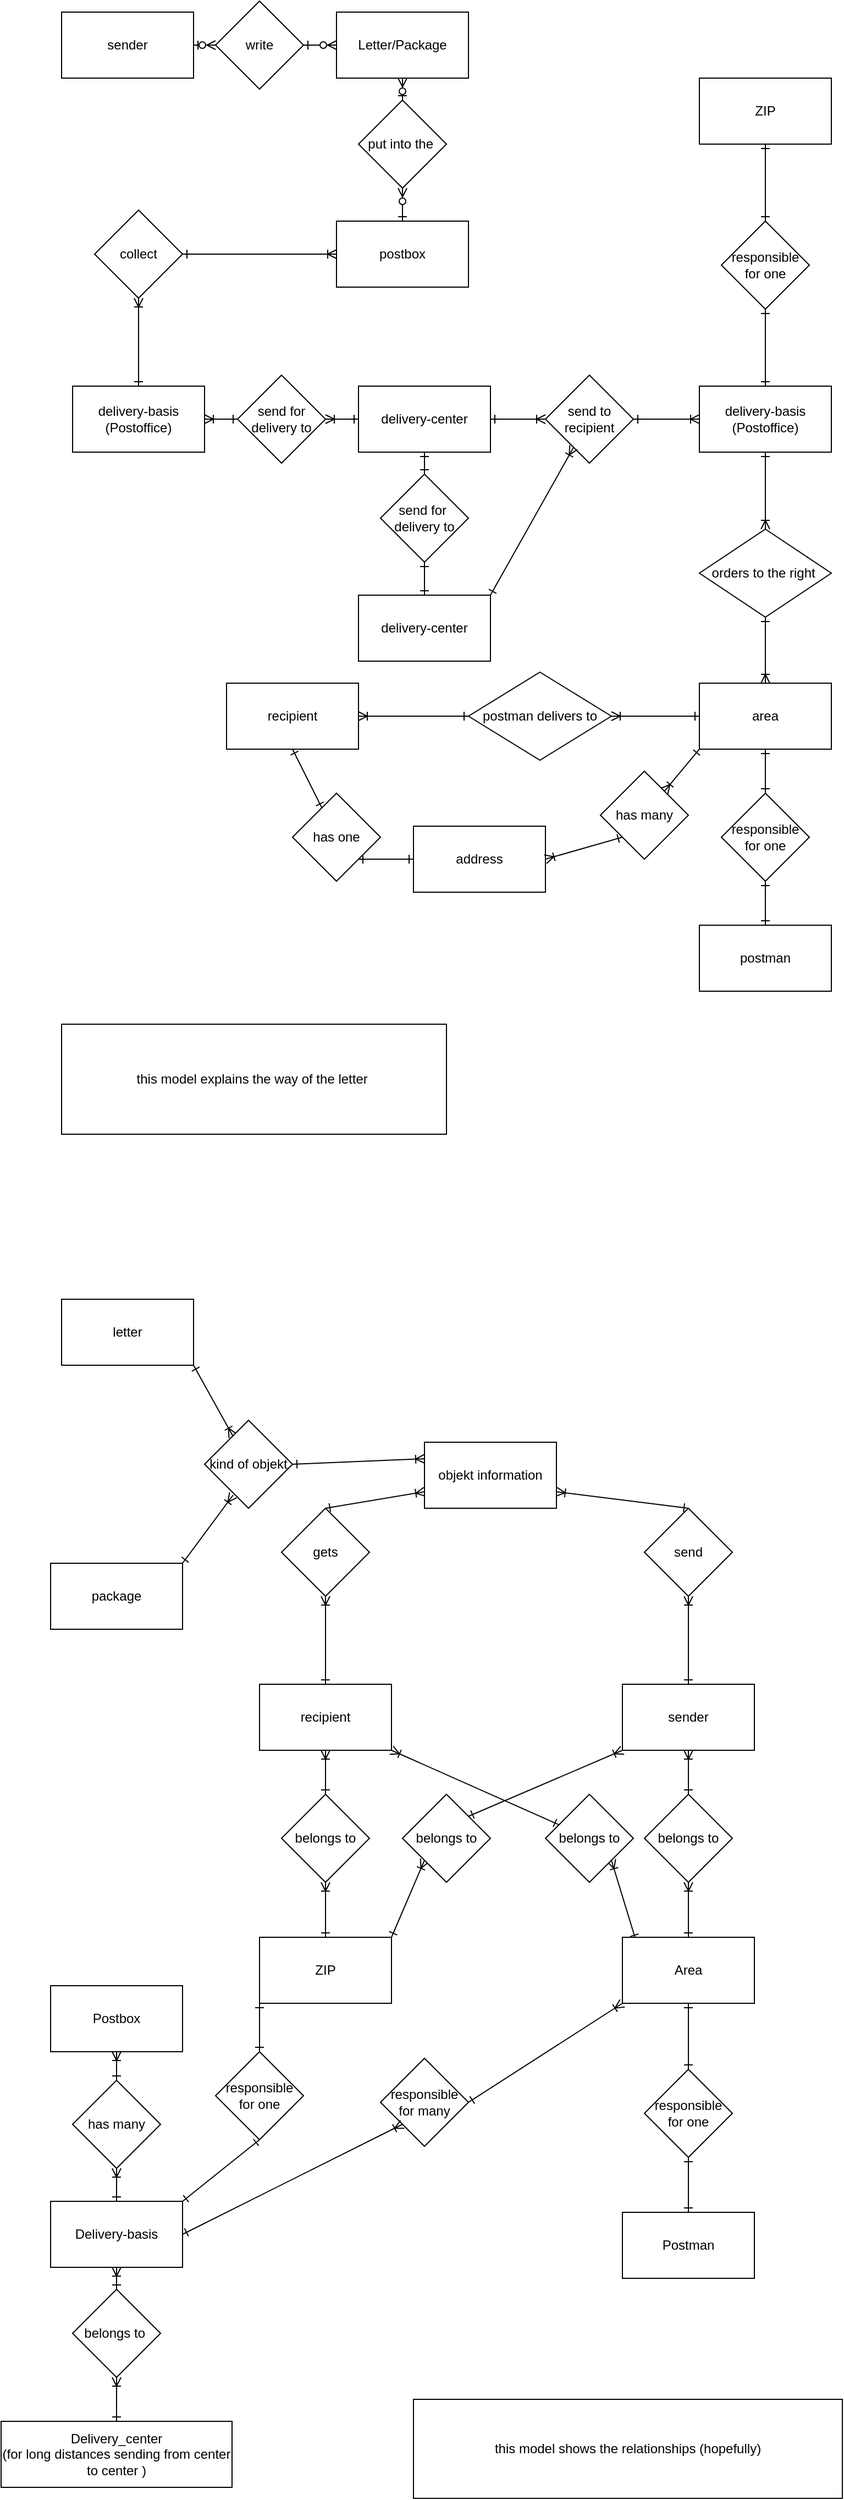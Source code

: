 <mxfile version="12.8.5" type="device"><diagram id="edOF8T8PqIY1LaPOiRsT" name="Page-1"><mxGraphModel dx="1422" dy="762" grid="1" gridSize="10" guides="1" tooltips="1" connect="1" arrows="1" fold="1" page="1" pageScale="1" pageWidth="827" pageHeight="1169" math="0" shadow="0"><root><mxCell id="0"/><mxCell id="1" parent="0"/><mxCell id="m-v236DEvFzJrgED4BsX-24" style="edgeStyle=none;rounded=0;orthogonalLoop=1;jettySize=auto;html=1;exitX=1;exitY=0.5;exitDx=0;exitDy=0;entryX=0;entryY=0.5;entryDx=0;entryDy=0;startArrow=ERone;startFill=0;endArrow=ERzeroToMany;endFill=1;" edge="1" parent="1" source="m-v236DEvFzJrgED4BsX-1" target="m-v236DEvFzJrgED4BsX-5"><mxGeometry relative="1" as="geometry"/></mxCell><mxCell id="m-v236DEvFzJrgED4BsX-1" value="sender" style="rounded=0;whiteSpace=wrap;html=1;" vertex="1" parent="1"><mxGeometry x="60" y="50" width="120" height="60" as="geometry"/></mxCell><mxCell id="m-v236DEvFzJrgED4BsX-29" style="edgeStyle=none;rounded=0;orthogonalLoop=1;jettySize=auto;html=1;exitX=0.5;exitY=0;exitDx=0;exitDy=0;entryX=0.5;entryY=1;entryDx=0;entryDy=0;startArrow=ERone;startFill=0;endArrow=ERzeroToMany;endFill=1;" edge="1" parent="1" source="m-v236DEvFzJrgED4BsX-2" target="m-v236DEvFzJrgED4BsX-3"><mxGeometry relative="1" as="geometry"/></mxCell><mxCell id="m-v236DEvFzJrgED4BsX-2" value="postbox" style="rounded=0;whiteSpace=wrap;html=1;" vertex="1" parent="1"><mxGeometry x="310" y="240" width="120" height="60" as="geometry"/></mxCell><mxCell id="m-v236DEvFzJrgED4BsX-28" style="edgeStyle=none;rounded=0;orthogonalLoop=1;jettySize=auto;html=1;exitX=0.5;exitY=0;exitDx=0;exitDy=0;entryX=0.5;entryY=1;entryDx=0;entryDy=0;startArrow=ERone;startFill=0;endArrow=ERzeroToMany;endFill=1;" edge="1" parent="1" source="m-v236DEvFzJrgED4BsX-3" target="m-v236DEvFzJrgED4BsX-4"><mxGeometry relative="1" as="geometry"/></mxCell><mxCell id="m-v236DEvFzJrgED4BsX-3" value="put into the&amp;nbsp;" style="rhombus;whiteSpace=wrap;html=1;" vertex="1" parent="1"><mxGeometry x="330" y="130" width="80" height="80" as="geometry"/></mxCell><mxCell id="m-v236DEvFzJrgED4BsX-4" value="Letter/Package" style="rounded=0;whiteSpace=wrap;html=1;" vertex="1" parent="1"><mxGeometry x="310" y="50" width="120" height="60" as="geometry"/></mxCell><mxCell id="m-v236DEvFzJrgED4BsX-23" style="edgeStyle=none;rounded=0;orthogonalLoop=1;jettySize=auto;html=1;exitX=1;exitY=0.5;exitDx=0;exitDy=0;entryX=0;entryY=0.5;entryDx=0;entryDy=0;endArrow=ERzeroToMany;endFill=1;startArrow=ERone;startFill=0;" edge="1" parent="1" source="m-v236DEvFzJrgED4BsX-5" target="m-v236DEvFzJrgED4BsX-4"><mxGeometry relative="1" as="geometry"/></mxCell><mxCell id="m-v236DEvFzJrgED4BsX-5" value="write" style="rhombus;whiteSpace=wrap;html=1;" vertex="1" parent="1"><mxGeometry x="200" y="40" width="80" height="80" as="geometry"/></mxCell><mxCell id="m-v236DEvFzJrgED4BsX-31" style="edgeStyle=none;rounded=0;orthogonalLoop=1;jettySize=auto;html=1;exitX=1;exitY=0.5;exitDx=0;exitDy=0;entryX=0;entryY=0.5;entryDx=0;entryDy=0;startArrow=ERone;startFill=0;endArrow=ERoneToMany;endFill=0;" edge="1" parent="1" source="m-v236DEvFzJrgED4BsX-6" target="m-v236DEvFzJrgED4BsX-2"><mxGeometry relative="1" as="geometry"/></mxCell><mxCell id="m-v236DEvFzJrgED4BsX-6" value="collect" style="rhombus;whiteSpace=wrap;html=1;" vertex="1" parent="1"><mxGeometry x="90" y="230" width="80" height="80" as="geometry"/></mxCell><mxCell id="m-v236DEvFzJrgED4BsX-30" style="edgeStyle=none;rounded=0;orthogonalLoop=1;jettySize=auto;html=1;exitX=0.5;exitY=0;exitDx=0;exitDy=0;entryX=0.5;entryY=1;entryDx=0;entryDy=0;startArrow=ERone;startFill=0;endArrow=ERoneToMany;endFill=0;" edge="1" parent="1" source="m-v236DEvFzJrgED4BsX-7" target="m-v236DEvFzJrgED4BsX-6"><mxGeometry relative="1" as="geometry"/></mxCell><mxCell id="m-v236DEvFzJrgED4BsX-7" value="delivery-basis&lt;br&gt;(Postoffice)" style="rounded=0;whiteSpace=wrap;html=1;" vertex="1" parent="1"><mxGeometry x="70" y="390" width="120" height="60" as="geometry"/></mxCell><mxCell id="m-v236DEvFzJrgED4BsX-32" style="edgeStyle=none;rounded=0;orthogonalLoop=1;jettySize=auto;html=1;exitX=0;exitY=0.5;exitDx=0;exitDy=0;entryX=1;entryY=0.5;entryDx=0;entryDy=0;startArrow=ERone;startFill=0;endArrow=ERoneToMany;endFill=0;" edge="1" parent="1" source="m-v236DEvFzJrgED4BsX-8" target="m-v236DEvFzJrgED4BsX-9"><mxGeometry relative="1" as="geometry"/></mxCell><mxCell id="m-v236DEvFzJrgED4BsX-34" style="edgeStyle=none;rounded=0;orthogonalLoop=1;jettySize=auto;html=1;exitX=1;exitY=0.5;exitDx=0;exitDy=0;entryX=0;entryY=0.5;entryDx=0;entryDy=0;startArrow=ERone;startFill=0;endArrow=ERoneToMany;endFill=0;" edge="1" parent="1" source="m-v236DEvFzJrgED4BsX-8" target="m-v236DEvFzJrgED4BsX-10"><mxGeometry relative="1" as="geometry"/></mxCell><mxCell id="m-v236DEvFzJrgED4BsX-63" style="edgeStyle=none;rounded=0;orthogonalLoop=1;jettySize=auto;html=1;exitX=0.5;exitY=1;exitDx=0;exitDy=0;entryX=0.5;entryY=0;entryDx=0;entryDy=0;startArrow=ERone;startFill=0;endArrow=ERone;endFill=0;" edge="1" parent="1" source="m-v236DEvFzJrgED4BsX-65" target="m-v236DEvFzJrgED4BsX-62"><mxGeometry relative="1" as="geometry"/></mxCell><mxCell id="m-v236DEvFzJrgED4BsX-8" value="delivery-center" style="rounded=0;whiteSpace=wrap;html=1;" vertex="1" parent="1"><mxGeometry x="330" y="390" width="120" height="60" as="geometry"/></mxCell><mxCell id="m-v236DEvFzJrgED4BsX-33" style="edgeStyle=none;rounded=0;orthogonalLoop=1;jettySize=auto;html=1;exitX=0;exitY=0.5;exitDx=0;exitDy=0;entryX=1;entryY=0.5;entryDx=0;entryDy=0;startArrow=ERone;startFill=0;endArrow=ERoneToMany;endFill=0;" edge="1" parent="1" source="m-v236DEvFzJrgED4BsX-9" target="m-v236DEvFzJrgED4BsX-7"><mxGeometry relative="1" as="geometry"/></mxCell><mxCell id="m-v236DEvFzJrgED4BsX-9" value="send for delivery to" style="rhombus;whiteSpace=wrap;html=1;" vertex="1" parent="1"><mxGeometry x="220" y="380" width="80" height="80" as="geometry"/></mxCell><mxCell id="m-v236DEvFzJrgED4BsX-35" style="edgeStyle=none;rounded=0;orthogonalLoop=1;jettySize=auto;html=1;exitX=1;exitY=0.5;exitDx=0;exitDy=0;entryX=0;entryY=0.5;entryDx=0;entryDy=0;startArrow=ERone;startFill=0;endArrow=ERoneToMany;endFill=0;" edge="1" parent="1" source="m-v236DEvFzJrgED4BsX-10" target="m-v236DEvFzJrgED4BsX-11"><mxGeometry relative="1" as="geometry"/></mxCell><mxCell id="m-v236DEvFzJrgED4BsX-10" value="send to recipient" style="rhombus;whiteSpace=wrap;html=1;" vertex="1" parent="1"><mxGeometry x="500" y="380" width="80" height="80" as="geometry"/></mxCell><mxCell id="m-v236DEvFzJrgED4BsX-36" style="edgeStyle=none;rounded=0;orthogonalLoop=1;jettySize=auto;html=1;exitX=0.5;exitY=1;exitDx=0;exitDy=0;entryX=0.5;entryY=0;entryDx=0;entryDy=0;startArrow=ERone;startFill=0;endArrow=ERoneToMany;endFill=0;" edge="1" parent="1" source="m-v236DEvFzJrgED4BsX-11" target="m-v236DEvFzJrgED4BsX-12"><mxGeometry relative="1" as="geometry"/></mxCell><mxCell id="m-v236DEvFzJrgED4BsX-11" value="delivery-basis&lt;br&gt;(Postoffice)" style="rounded=0;whiteSpace=wrap;html=1;" vertex="1" parent="1"><mxGeometry x="640" y="390" width="120" height="60" as="geometry"/></mxCell><mxCell id="m-v236DEvFzJrgED4BsX-37" style="edgeStyle=none;rounded=0;orthogonalLoop=1;jettySize=auto;html=1;exitX=0.5;exitY=1;exitDx=0;exitDy=0;entryX=0.5;entryY=0;entryDx=0;entryDy=0;startArrow=ERone;startFill=0;endArrow=ERoneToMany;endFill=0;" edge="1" parent="1" source="m-v236DEvFzJrgED4BsX-12" target="m-v236DEvFzJrgED4BsX-13"><mxGeometry relative="1" as="geometry"/></mxCell><mxCell id="m-v236DEvFzJrgED4BsX-12" value="orders to the right&amp;nbsp;" style="rhombus;whiteSpace=wrap;html=1;" vertex="1" parent="1"><mxGeometry x="640" y="520" width="120" height="80" as="geometry"/></mxCell><mxCell id="m-v236DEvFzJrgED4BsX-38" style="edgeStyle=none;rounded=0;orthogonalLoop=1;jettySize=auto;html=1;exitX=0;exitY=0.5;exitDx=0;exitDy=0;entryX=1;entryY=0.5;entryDx=0;entryDy=0;startArrow=ERone;startFill=0;endArrow=ERoneToMany;endFill=0;" edge="1" parent="1" source="m-v236DEvFzJrgED4BsX-13" target="m-v236DEvFzJrgED4BsX-14"><mxGeometry relative="1" as="geometry"/></mxCell><mxCell id="m-v236DEvFzJrgED4BsX-42" style="edgeStyle=none;rounded=0;orthogonalLoop=1;jettySize=auto;html=1;exitX=0.5;exitY=1;exitDx=0;exitDy=0;entryX=0.5;entryY=0;entryDx=0;entryDy=0;startArrow=ERone;startFill=0;endArrow=ERone;endFill=0;" edge="1" parent="1" source="m-v236DEvFzJrgED4BsX-13" target="m-v236DEvFzJrgED4BsX-15"><mxGeometry relative="1" as="geometry"/></mxCell><mxCell id="m-v236DEvFzJrgED4BsX-50" style="edgeStyle=none;rounded=0;orthogonalLoop=1;jettySize=auto;html=1;exitX=0;exitY=1;exitDx=0;exitDy=0;startArrow=ERone;startFill=0;endArrow=ERoneToMany;endFill=0;" edge="1" parent="1" source="m-v236DEvFzJrgED4BsX-13" target="m-v236DEvFzJrgED4BsX-46"><mxGeometry relative="1" as="geometry"/></mxCell><mxCell id="m-v236DEvFzJrgED4BsX-13" value="area" style="rounded=0;whiteSpace=wrap;html=1;" vertex="1" parent="1"><mxGeometry x="640" y="660" width="120" height="60" as="geometry"/></mxCell><mxCell id="m-v236DEvFzJrgED4BsX-39" style="edgeStyle=none;rounded=0;orthogonalLoop=1;jettySize=auto;html=1;exitX=0;exitY=0.5;exitDx=0;exitDy=0;entryX=1;entryY=0.5;entryDx=0;entryDy=0;startArrow=ERone;startFill=0;endArrow=ERoneToMany;endFill=0;" edge="1" parent="1" source="m-v236DEvFzJrgED4BsX-14" target="m-v236DEvFzJrgED4BsX-17"><mxGeometry relative="1" as="geometry"/></mxCell><mxCell id="m-v236DEvFzJrgED4BsX-14" value="postman delivers to" style="rhombus;whiteSpace=wrap;html=1;" vertex="1" parent="1"><mxGeometry x="430" y="650" width="130" height="80" as="geometry"/></mxCell><mxCell id="m-v236DEvFzJrgED4BsX-43" style="edgeStyle=none;rounded=0;orthogonalLoop=1;jettySize=auto;html=1;exitX=0.5;exitY=1;exitDx=0;exitDy=0;entryX=0.5;entryY=0;entryDx=0;entryDy=0;startArrow=ERone;startFill=0;endArrow=ERone;endFill=0;" edge="1" parent="1" source="m-v236DEvFzJrgED4BsX-15" target="m-v236DEvFzJrgED4BsX-16"><mxGeometry relative="1" as="geometry"/></mxCell><mxCell id="m-v236DEvFzJrgED4BsX-15" value="responsible for one" style="rhombus;whiteSpace=wrap;html=1;" vertex="1" parent="1"><mxGeometry x="660" y="760" width="80" height="80" as="geometry"/></mxCell><mxCell id="m-v236DEvFzJrgED4BsX-16" value="postman" style="rounded=0;whiteSpace=wrap;html=1;" vertex="1" parent="1"><mxGeometry x="640" y="880" width="120" height="60" as="geometry"/></mxCell><mxCell id="m-v236DEvFzJrgED4BsX-48" style="edgeStyle=none;rounded=0;orthogonalLoop=1;jettySize=auto;html=1;exitX=0.5;exitY=1;exitDx=0;exitDy=0;startArrow=ERone;startFill=0;endArrow=ERone;endFill=0;" edge="1" parent="1" source="m-v236DEvFzJrgED4BsX-17" target="m-v236DEvFzJrgED4BsX-47"><mxGeometry relative="1" as="geometry"/></mxCell><mxCell id="m-v236DEvFzJrgED4BsX-17" value="recipient" style="rounded=0;whiteSpace=wrap;html=1;" vertex="1" parent="1"><mxGeometry x="210" y="660" width="120" height="60" as="geometry"/></mxCell><mxCell id="m-v236DEvFzJrgED4BsX-41" style="edgeStyle=none;rounded=0;orthogonalLoop=1;jettySize=auto;html=1;exitX=0.5;exitY=1;exitDx=0;exitDy=0;entryX=0.5;entryY=0;entryDx=0;entryDy=0;startArrow=ERone;startFill=0;endArrow=ERone;endFill=0;" edge="1" parent="1" source="m-v236DEvFzJrgED4BsX-18" target="m-v236DEvFzJrgED4BsX-11"><mxGeometry relative="1" as="geometry"/></mxCell><mxCell id="m-v236DEvFzJrgED4BsX-18" value="responsible&lt;br&gt;for one" style="rhombus;whiteSpace=wrap;html=1;" vertex="1" parent="1"><mxGeometry x="660" y="240" width="80" height="80" as="geometry"/></mxCell><mxCell id="m-v236DEvFzJrgED4BsX-40" style="edgeStyle=none;rounded=0;orthogonalLoop=1;jettySize=auto;html=1;exitX=0.5;exitY=1;exitDx=0;exitDy=0;entryX=0.5;entryY=0;entryDx=0;entryDy=0;startArrow=ERone;startFill=0;endArrow=ERone;endFill=0;" edge="1" parent="1" source="m-v236DEvFzJrgED4BsX-19" target="m-v236DEvFzJrgED4BsX-18"><mxGeometry relative="1" as="geometry"/></mxCell><mxCell id="m-v236DEvFzJrgED4BsX-19" value="ZIP" style="rounded=0;whiteSpace=wrap;html=1;" vertex="1" parent="1"><mxGeometry x="640" y="110" width="120" height="60" as="geometry"/></mxCell><mxCell id="m-v236DEvFzJrgED4BsX-44" value="this model explains the way of the letter&amp;nbsp;" style="rounded=0;whiteSpace=wrap;html=1;" vertex="1" parent="1"><mxGeometry x="60" y="970" width="350" height="100" as="geometry"/></mxCell><mxCell id="m-v236DEvFzJrgED4BsX-45" value="address" style="rounded=0;whiteSpace=wrap;html=1;" vertex="1" parent="1"><mxGeometry x="380" y="790" width="120" height="60" as="geometry"/></mxCell><mxCell id="m-v236DEvFzJrgED4BsX-51" style="edgeStyle=none;rounded=0;orthogonalLoop=1;jettySize=auto;html=1;exitX=0;exitY=1;exitDx=0;exitDy=0;entryX=1;entryY=0.5;entryDx=0;entryDy=0;startArrow=ERone;startFill=0;endArrow=ERoneToMany;endFill=0;" edge="1" parent="1" source="m-v236DEvFzJrgED4BsX-46" target="m-v236DEvFzJrgED4BsX-45"><mxGeometry relative="1" as="geometry"/></mxCell><mxCell id="m-v236DEvFzJrgED4BsX-46" value="has many" style="rhombus;whiteSpace=wrap;html=1;" vertex="1" parent="1"><mxGeometry x="550" y="740" width="80" height="80" as="geometry"/></mxCell><mxCell id="m-v236DEvFzJrgED4BsX-49" style="edgeStyle=none;rounded=0;orthogonalLoop=1;jettySize=auto;html=1;exitX=1;exitY=1;exitDx=0;exitDy=0;entryX=0;entryY=0.5;entryDx=0;entryDy=0;startArrow=ERone;startFill=0;endArrow=ERone;endFill=0;" edge="1" parent="1" source="m-v236DEvFzJrgED4BsX-47" target="m-v236DEvFzJrgED4BsX-45"><mxGeometry relative="1" as="geometry"/></mxCell><mxCell id="m-v236DEvFzJrgED4BsX-47" value="has one" style="rhombus;whiteSpace=wrap;html=1;" vertex="1" parent="1"><mxGeometry x="270" y="760" width="80" height="80" as="geometry"/></mxCell><mxCell id="m-v236DEvFzJrgED4BsX-72" style="edgeStyle=none;rounded=0;orthogonalLoop=1;jettySize=auto;html=1;entryX=1;entryY=0.75;entryDx=0;entryDy=0;startArrow=ERone;startFill=0;endArrow=ERoneToMany;endFill=0;exitX=0.5;exitY=0;exitDx=0;exitDy=0;" edge="1" parent="1" source="m-v236DEvFzJrgED4BsX-77" target="m-v236DEvFzJrgED4BsX-57"><mxGeometry relative="1" as="geometry"/></mxCell><mxCell id="m-v236DEvFzJrgED4BsX-88" style="edgeStyle=none;rounded=0;orthogonalLoop=1;jettySize=auto;html=1;exitX=0;exitY=1;exitDx=0;exitDy=0;entryX=1;entryY=0;entryDx=0;entryDy=0;startArrow=ERoneToMany;startFill=0;endArrow=ERone;endFill=0;" edge="1" parent="1" source="m-v236DEvFzJrgED4BsX-105" target="m-v236DEvFzJrgED4BsX-80"><mxGeometry relative="1" as="geometry"/></mxCell><mxCell id="m-v236DEvFzJrgED4BsX-91" style="edgeStyle=none;rounded=0;orthogonalLoop=1;jettySize=auto;html=1;exitX=0.5;exitY=1;exitDx=0;exitDy=0;entryX=0.5;entryY=0;entryDx=0;entryDy=0;startArrow=ERoneToMany;startFill=0;endArrow=ERone;endFill=0;" edge="1" parent="1" source="m-v236DEvFzJrgED4BsX-101" target="m-v236DEvFzJrgED4BsX-81"><mxGeometry relative="1" as="geometry"/></mxCell><mxCell id="m-v236DEvFzJrgED4BsX-52" value="sender" style="rounded=0;whiteSpace=wrap;html=1;" vertex="1" parent="1"><mxGeometry x="570" y="1570" width="120" height="60" as="geometry"/></mxCell><mxCell id="m-v236DEvFzJrgED4BsX-71" style="edgeStyle=none;rounded=0;orthogonalLoop=1;jettySize=auto;html=1;exitX=0.5;exitY=0;exitDx=0;exitDy=0;entryX=0;entryY=0.75;entryDx=0;entryDy=0;startArrow=ERone;startFill=0;endArrow=ERoneToMany;endFill=0;" edge="1" parent="1" source="m-v236DEvFzJrgED4BsX-76" target="m-v236DEvFzJrgED4BsX-57"><mxGeometry relative="1" as="geometry"/></mxCell><mxCell id="m-v236DEvFzJrgED4BsX-82" style="edgeStyle=none;rounded=0;orthogonalLoop=1;jettySize=auto;html=1;exitX=0.5;exitY=1;exitDx=0;exitDy=0;entryX=0.5;entryY=0;entryDx=0;entryDy=0;startArrow=ERoneToMany;startFill=0;endArrow=ERone;endFill=0;" edge="1" parent="1" source="m-v236DEvFzJrgED4BsX-103" target="m-v236DEvFzJrgED4BsX-80"><mxGeometry relative="1" as="geometry"/></mxCell><mxCell id="m-v236DEvFzJrgED4BsX-90" style="edgeStyle=none;rounded=0;orthogonalLoop=1;jettySize=auto;html=1;exitX=1;exitY=1;exitDx=0;exitDy=0;entryX=0.1;entryY=0.033;entryDx=0;entryDy=0;entryPerimeter=0;startArrow=ERoneToMany;startFill=0;endArrow=ERone;endFill=0;" edge="1" parent="1" source="m-v236DEvFzJrgED4BsX-108" target="m-v236DEvFzJrgED4BsX-81"><mxGeometry relative="1" as="geometry"/></mxCell><mxCell id="m-v236DEvFzJrgED4BsX-53" value="recipient" style="rounded=0;whiteSpace=wrap;html=1;" vertex="1" parent="1"><mxGeometry x="240" y="1570" width="120" height="60" as="geometry"/></mxCell><mxCell id="m-v236DEvFzJrgED4BsX-68" style="edgeStyle=none;rounded=0;orthogonalLoop=1;jettySize=auto;html=1;exitX=1;exitY=1;exitDx=0;exitDy=0;startArrow=ERone;startFill=0;endArrow=ERoneToMany;endFill=0;" edge="1" parent="1" source="m-v236DEvFzJrgED4BsX-54" target="m-v236DEvFzJrgED4BsX-67"><mxGeometry relative="1" as="geometry"/></mxCell><mxCell id="m-v236DEvFzJrgED4BsX-54" value="letter" style="rounded=0;whiteSpace=wrap;html=1;" vertex="1" parent="1"><mxGeometry x="60" y="1220" width="120" height="60" as="geometry"/></mxCell><mxCell id="m-v236DEvFzJrgED4BsX-69" style="edgeStyle=none;rounded=0;orthogonalLoop=1;jettySize=auto;html=1;exitX=1;exitY=0;exitDx=0;exitDy=0;entryX=0.325;entryY=0.85;entryDx=0;entryDy=0;entryPerimeter=0;startArrow=ERone;startFill=0;endArrow=ERoneToMany;endFill=0;" edge="1" parent="1" source="m-v236DEvFzJrgED4BsX-55" target="m-v236DEvFzJrgED4BsX-67"><mxGeometry relative="1" as="geometry"/></mxCell><mxCell id="m-v236DEvFzJrgED4BsX-55" value="package" style="rounded=0;whiteSpace=wrap;html=1;" vertex="1" parent="1"><mxGeometry x="50" y="1460" width="120" height="60" as="geometry"/></mxCell><mxCell id="m-v236DEvFzJrgED4BsX-57" value="objekt information" style="rounded=0;whiteSpace=wrap;html=1;" vertex="1" parent="1"><mxGeometry x="390" y="1350" width="120" height="60" as="geometry"/></mxCell><mxCell id="m-v236DEvFzJrgED4BsX-58" value="Postbox" style="rounded=0;whiteSpace=wrap;html=1;" vertex="1" parent="1"><mxGeometry x="50" y="1844" width="120" height="60" as="geometry"/></mxCell><mxCell id="m-v236DEvFzJrgED4BsX-75" style="edgeStyle=none;rounded=0;orthogonalLoop=1;jettySize=auto;html=1;exitX=0.5;exitY=0;exitDx=0;exitDy=0;entryX=0.5;entryY=1;entryDx=0;entryDy=0;startArrow=ERone;startFill=0;endArrow=ERoneToMany;endFill=0;" edge="1" parent="1" source="m-v236DEvFzJrgED4BsX-111" target="m-v236DEvFzJrgED4BsX-61"><mxGeometry relative="1" as="geometry"/></mxCell><mxCell id="m-v236DEvFzJrgED4BsX-59" value="Delivery_center&lt;br&gt;(for long distances sending from center to center )" style="rounded=0;whiteSpace=wrap;html=1;" vertex="1" parent="1"><mxGeometry x="5" y="2240" width="210" height="60" as="geometry"/></mxCell><mxCell id="m-v236DEvFzJrgED4BsX-74" style="edgeStyle=none;rounded=0;orthogonalLoop=1;jettySize=auto;html=1;exitX=0.5;exitY=0;exitDx=0;exitDy=0;entryX=0.5;entryY=1;entryDx=0;entryDy=0;startArrow=ERone;startFill=0;endArrow=ERoneToMany;endFill=0;" edge="1" parent="1" source="m-v236DEvFzJrgED4BsX-96" target="m-v236DEvFzJrgED4BsX-58"><mxGeometry relative="1" as="geometry"/></mxCell><mxCell id="m-v236DEvFzJrgED4BsX-92" style="edgeStyle=none;rounded=0;orthogonalLoop=1;jettySize=auto;html=1;exitX=0.5;exitY=0;exitDx=0;exitDy=0;entryX=0;entryY=1;entryDx=0;entryDy=0;startArrow=ERone;startFill=0;endArrow=ERone;endFill=0;" edge="1" parent="1" source="m-v236DEvFzJrgED4BsX-113" target="m-v236DEvFzJrgED4BsX-80"><mxGeometry relative="1" as="geometry"/></mxCell><mxCell id="m-v236DEvFzJrgED4BsX-93" style="edgeStyle=none;rounded=0;orthogonalLoop=1;jettySize=auto;html=1;exitX=1;exitY=0.5;exitDx=0;exitDy=0;entryX=0;entryY=1;entryDx=0;entryDy=0;startArrow=ERone;startFill=0;endArrow=ERoneToMany;endFill=0;" edge="1" parent="1" source="m-v236DEvFzJrgED4BsX-115" target="m-v236DEvFzJrgED4BsX-81"><mxGeometry relative="1" as="geometry"/></mxCell><mxCell id="m-v236DEvFzJrgED4BsX-61" value="Delivery-basis" style="rounded=0;whiteSpace=wrap;html=1;" vertex="1" parent="1"><mxGeometry x="50" y="2040" width="120" height="60" as="geometry"/></mxCell><mxCell id="m-v236DEvFzJrgED4BsX-64" style="edgeStyle=none;rounded=0;orthogonalLoop=1;jettySize=auto;html=1;exitX=1;exitY=0;exitDx=0;exitDy=0;startArrow=ERone;startFill=0;endArrow=ERoneToMany;endFill=0;" edge="1" parent="1" source="m-v236DEvFzJrgED4BsX-62" target="m-v236DEvFzJrgED4BsX-10"><mxGeometry relative="1" as="geometry"/></mxCell><mxCell id="m-v236DEvFzJrgED4BsX-62" value="delivery-center" style="rounded=0;whiteSpace=wrap;html=1;" vertex="1" parent="1"><mxGeometry x="330" y="580" width="120" height="60" as="geometry"/></mxCell><mxCell id="m-v236DEvFzJrgED4BsX-65" value="send for&amp;nbsp;&lt;br&gt;delivery to" style="rhombus;whiteSpace=wrap;html=1;" vertex="1" parent="1"><mxGeometry x="350" y="470" width="80" height="80" as="geometry"/></mxCell><mxCell id="m-v236DEvFzJrgED4BsX-66" style="edgeStyle=none;rounded=0;orthogonalLoop=1;jettySize=auto;html=1;exitX=0.5;exitY=1;exitDx=0;exitDy=0;entryX=0.5;entryY=0;entryDx=0;entryDy=0;startArrow=ERone;startFill=0;endArrow=ERone;endFill=0;" edge="1" parent="1" source="m-v236DEvFzJrgED4BsX-8" target="m-v236DEvFzJrgED4BsX-65"><mxGeometry relative="1" as="geometry"><mxPoint x="390" y="450" as="sourcePoint"/><mxPoint x="390" y="580" as="targetPoint"/></mxGeometry></mxCell><mxCell id="m-v236DEvFzJrgED4BsX-70" style="edgeStyle=none;rounded=0;orthogonalLoop=1;jettySize=auto;html=1;exitX=1;exitY=0.5;exitDx=0;exitDy=0;entryX=0;entryY=0.25;entryDx=0;entryDy=0;startArrow=ERone;startFill=0;endArrow=ERoneToMany;endFill=0;" edge="1" parent="1" source="m-v236DEvFzJrgED4BsX-67" target="m-v236DEvFzJrgED4BsX-57"><mxGeometry relative="1" as="geometry"/></mxCell><mxCell id="m-v236DEvFzJrgED4BsX-67" value="kind of objekt" style="rhombus;whiteSpace=wrap;html=1;" vertex="1" parent="1"><mxGeometry x="190" y="1330" width="80" height="80" as="geometry"/></mxCell><mxCell id="m-v236DEvFzJrgED4BsX-77" value="send" style="rhombus;whiteSpace=wrap;html=1;" vertex="1" parent="1"><mxGeometry x="590" y="1410" width="80" height="80" as="geometry"/></mxCell><mxCell id="m-v236DEvFzJrgED4BsX-78" style="edgeStyle=none;rounded=0;orthogonalLoop=1;jettySize=auto;html=1;entryX=0.5;entryY=1;entryDx=0;entryDy=0;startArrow=ERone;startFill=0;endArrow=ERoneToMany;endFill=0;" edge="1" parent="1" source="m-v236DEvFzJrgED4BsX-52" target="m-v236DEvFzJrgED4BsX-77"><mxGeometry relative="1" as="geometry"><mxPoint x="640" y="1510" as="sourcePoint"/><mxPoint x="480" y="1410" as="targetPoint"/><Array as="points"/></mxGeometry></mxCell><mxCell id="m-v236DEvFzJrgED4BsX-76" value="gets" style="rhombus;whiteSpace=wrap;html=1;" vertex="1" parent="1"><mxGeometry x="260" y="1410" width="80" height="80" as="geometry"/></mxCell><mxCell id="m-v236DEvFzJrgED4BsX-79" style="edgeStyle=none;rounded=0;orthogonalLoop=1;jettySize=auto;html=1;exitX=0.5;exitY=0;exitDx=0;exitDy=0;entryX=0.5;entryY=1;entryDx=0;entryDy=0;startArrow=ERone;startFill=0;endArrow=ERoneToMany;endFill=0;" edge="1" parent="1" source="m-v236DEvFzJrgED4BsX-53" target="m-v236DEvFzJrgED4BsX-76"><mxGeometry relative="1" as="geometry"><mxPoint x="310" y="1500" as="sourcePoint"/><mxPoint x="434.04" y="1408.98" as="targetPoint"/></mxGeometry></mxCell><mxCell id="m-v236DEvFzJrgED4BsX-80" value="ZIP" style="rounded=0;whiteSpace=wrap;html=1;" vertex="1" parent="1"><mxGeometry x="240" y="1800" width="120" height="60" as="geometry"/></mxCell><mxCell id="m-v236DEvFzJrgED4BsX-81" value="Area" style="rounded=0;whiteSpace=wrap;html=1;" vertex="1" parent="1"><mxGeometry x="570" y="1800" width="120" height="60" as="geometry"/></mxCell><mxCell id="m-v236DEvFzJrgED4BsX-95" style="edgeStyle=none;rounded=0;orthogonalLoop=1;jettySize=auto;html=1;entryX=0.5;entryY=1;entryDx=0;entryDy=0;startArrow=ERone;startFill=0;endArrow=ERone;endFill=0;exitX=0.5;exitY=0;exitDx=0;exitDy=0;" edge="1" parent="1" source="m-v236DEvFzJrgED4BsX-99" target="m-v236DEvFzJrgED4BsX-81"><mxGeometry relative="1" as="geometry"><mxPoint x="630" y="1900" as="sourcePoint"/></mxGeometry></mxCell><mxCell id="m-v236DEvFzJrgED4BsX-94" value="Postman" style="rounded=0;whiteSpace=wrap;html=1;" vertex="1" parent="1"><mxGeometry x="570" y="2050" width="120" height="60" as="geometry"/></mxCell><mxCell id="m-v236DEvFzJrgED4BsX-98" style="edgeStyle=none;rounded=0;orthogonalLoop=1;jettySize=auto;html=1;startArrow=ERone;startFill=0;endArrow=ERone;endFill=0;entryX=0.5;entryY=1;entryDx=0;entryDy=0;exitX=0.5;exitY=0;exitDx=0;exitDy=0;" edge="1" parent="1" source="m-v236DEvFzJrgED4BsX-94" target="m-v236DEvFzJrgED4BsX-99"><mxGeometry relative="1" as="geometry"><mxPoint x="580" y="2020" as="sourcePoint"/><mxPoint x="640" y="2020" as="targetPoint"/></mxGeometry></mxCell><mxCell id="m-v236DEvFzJrgED4BsX-99" value="responsible for one" style="rhombus;whiteSpace=wrap;html=1;" vertex="1" parent="1"><mxGeometry x="590" y="1920" width="80" height="80" as="geometry"/></mxCell><mxCell id="m-v236DEvFzJrgED4BsX-101" value="belongs to" style="rhombus;whiteSpace=wrap;html=1;" vertex="1" parent="1"><mxGeometry x="590" y="1670" width="80" height="80" as="geometry"/></mxCell><mxCell id="m-v236DEvFzJrgED4BsX-102" style="edgeStyle=none;rounded=0;orthogonalLoop=1;jettySize=auto;html=1;exitX=0.5;exitY=1;exitDx=0;exitDy=0;entryX=0.5;entryY=0;entryDx=0;entryDy=0;startArrow=ERoneToMany;startFill=0;endArrow=ERone;endFill=0;" edge="1" parent="1" source="m-v236DEvFzJrgED4BsX-52" target="m-v236DEvFzJrgED4BsX-101"><mxGeometry relative="1" as="geometry"><mxPoint x="630" y="1630" as="sourcePoint"/><mxPoint x="630" y="1800" as="targetPoint"/></mxGeometry></mxCell><mxCell id="m-v236DEvFzJrgED4BsX-103" value="belongs to" style="rhombus;whiteSpace=wrap;html=1;" vertex="1" parent="1"><mxGeometry x="260" y="1670" width="80" height="80" as="geometry"/></mxCell><mxCell id="m-v236DEvFzJrgED4BsX-104" style="edgeStyle=none;rounded=0;orthogonalLoop=1;jettySize=auto;html=1;exitX=0.5;exitY=1;exitDx=0;exitDy=0;entryX=0.5;entryY=0;entryDx=0;entryDy=0;startArrow=ERoneToMany;startFill=0;endArrow=ERone;endFill=0;" edge="1" parent="1" source="m-v236DEvFzJrgED4BsX-53" target="m-v236DEvFzJrgED4BsX-103"><mxGeometry relative="1" as="geometry"><mxPoint x="300" y="1630" as="sourcePoint"/><mxPoint x="300" y="1800" as="targetPoint"/></mxGeometry></mxCell><mxCell id="m-v236DEvFzJrgED4BsX-105" value="belongs to" style="rhombus;whiteSpace=wrap;html=1;" vertex="1" parent="1"><mxGeometry x="370" y="1670" width="80" height="80" as="geometry"/></mxCell><mxCell id="m-v236DEvFzJrgED4BsX-106" style="edgeStyle=none;rounded=0;orthogonalLoop=1;jettySize=auto;html=1;exitX=0;exitY=1;exitDx=0;exitDy=0;entryX=1;entryY=0;entryDx=0;entryDy=0;startArrow=ERoneToMany;startFill=0;endArrow=ERone;endFill=0;" edge="1" parent="1" source="m-v236DEvFzJrgED4BsX-52" target="m-v236DEvFzJrgED4BsX-105"><mxGeometry relative="1" as="geometry"><mxPoint x="570" y="1630" as="sourcePoint"/><mxPoint x="360" y="1800" as="targetPoint"/></mxGeometry></mxCell><mxCell id="m-v236DEvFzJrgED4BsX-108" value="belongs to" style="rhombus;whiteSpace=wrap;html=1;" vertex="1" parent="1"><mxGeometry x="500" y="1670" width="80" height="80" as="geometry"/></mxCell><mxCell id="m-v236DEvFzJrgED4BsX-109" style="edgeStyle=none;rounded=0;orthogonalLoop=1;jettySize=auto;html=1;exitX=1;exitY=1;exitDx=0;exitDy=0;startArrow=ERoneToMany;startFill=0;endArrow=ERone;endFill=0;" edge="1" parent="1" source="m-v236DEvFzJrgED4BsX-53" target="m-v236DEvFzJrgED4BsX-108"><mxGeometry relative="1" as="geometry"><mxPoint x="360" y="1630" as="sourcePoint"/><mxPoint x="582" y="1801.98" as="targetPoint"/></mxGeometry></mxCell><mxCell id="m-v236DEvFzJrgED4BsX-96" value="has many" style="rhombus;whiteSpace=wrap;html=1;" vertex="1" parent="1"><mxGeometry x="70" y="1930" width="80" height="80" as="geometry"/></mxCell><mxCell id="m-v236DEvFzJrgED4BsX-110" style="edgeStyle=none;rounded=0;orthogonalLoop=1;jettySize=auto;html=1;exitX=0.5;exitY=0;exitDx=0;exitDy=0;entryX=0.5;entryY=1;entryDx=0;entryDy=0;startArrow=ERone;startFill=0;endArrow=ERoneToMany;endFill=0;" edge="1" parent="1" source="m-v236DEvFzJrgED4BsX-61" target="m-v236DEvFzJrgED4BsX-96"><mxGeometry relative="1" as="geometry"><mxPoint x="110" y="2040" as="sourcePoint"/><mxPoint x="110" y="1904" as="targetPoint"/></mxGeometry></mxCell><mxCell id="m-v236DEvFzJrgED4BsX-111" value="belongs to&amp;nbsp;" style="rhombus;whiteSpace=wrap;html=1;" vertex="1" parent="1"><mxGeometry x="70" y="2120" width="80" height="80" as="geometry"/></mxCell><mxCell id="m-v236DEvFzJrgED4BsX-112" style="edgeStyle=none;rounded=0;orthogonalLoop=1;jettySize=auto;html=1;exitX=0.5;exitY=0;exitDx=0;exitDy=0;entryX=0.5;entryY=1;entryDx=0;entryDy=0;startArrow=ERone;startFill=0;endArrow=ERoneToMany;endFill=0;" edge="1" parent="1" source="m-v236DEvFzJrgED4BsX-59" target="m-v236DEvFzJrgED4BsX-111"><mxGeometry relative="1" as="geometry"><mxPoint x="110" y="2210" as="sourcePoint"/><mxPoint x="110" y="2100" as="targetPoint"/></mxGeometry></mxCell><mxCell id="m-v236DEvFzJrgED4BsX-113" value="responsible for one" style="rhombus;whiteSpace=wrap;html=1;" vertex="1" parent="1"><mxGeometry x="200" y="1904" width="80" height="80" as="geometry"/></mxCell><mxCell id="m-v236DEvFzJrgED4BsX-114" style="edgeStyle=none;rounded=0;orthogonalLoop=1;jettySize=auto;html=1;exitX=1;exitY=0;exitDx=0;exitDy=0;entryX=0.5;entryY=1;entryDx=0;entryDy=0;startArrow=ERone;startFill=0;endArrow=ERone;endFill=0;" edge="1" parent="1" source="m-v236DEvFzJrgED4BsX-61" target="m-v236DEvFzJrgED4BsX-113"><mxGeometry relative="1" as="geometry"><mxPoint x="170" y="2040" as="sourcePoint"/><mxPoint x="240" y="1860" as="targetPoint"/></mxGeometry></mxCell><mxCell id="m-v236DEvFzJrgED4BsX-115" value="responsible for many" style="rhombus;whiteSpace=wrap;html=1;" vertex="1" parent="1"><mxGeometry x="350" y="1910" width="80" height="80" as="geometry"/></mxCell><mxCell id="m-v236DEvFzJrgED4BsX-116" style="edgeStyle=none;rounded=0;orthogonalLoop=1;jettySize=auto;html=1;exitX=1;exitY=0.5;exitDx=0;exitDy=0;entryX=0;entryY=1;entryDx=0;entryDy=0;startArrow=ERone;startFill=0;endArrow=ERoneToMany;endFill=0;" edge="1" parent="1" source="m-v236DEvFzJrgED4BsX-61" target="m-v236DEvFzJrgED4BsX-115"><mxGeometry relative="1" as="geometry"><mxPoint x="170" y="2070" as="sourcePoint"/><mxPoint x="570" y="1860" as="targetPoint"/></mxGeometry></mxCell><mxCell id="m-v236DEvFzJrgED4BsX-117" value="this model shows the relationships (hopefully)" style="rounded=0;whiteSpace=wrap;html=1;" vertex="1" parent="1"><mxGeometry x="380" y="2220" width="390" height="90" as="geometry"/></mxCell></root></mxGraphModel></diagram></mxfile>